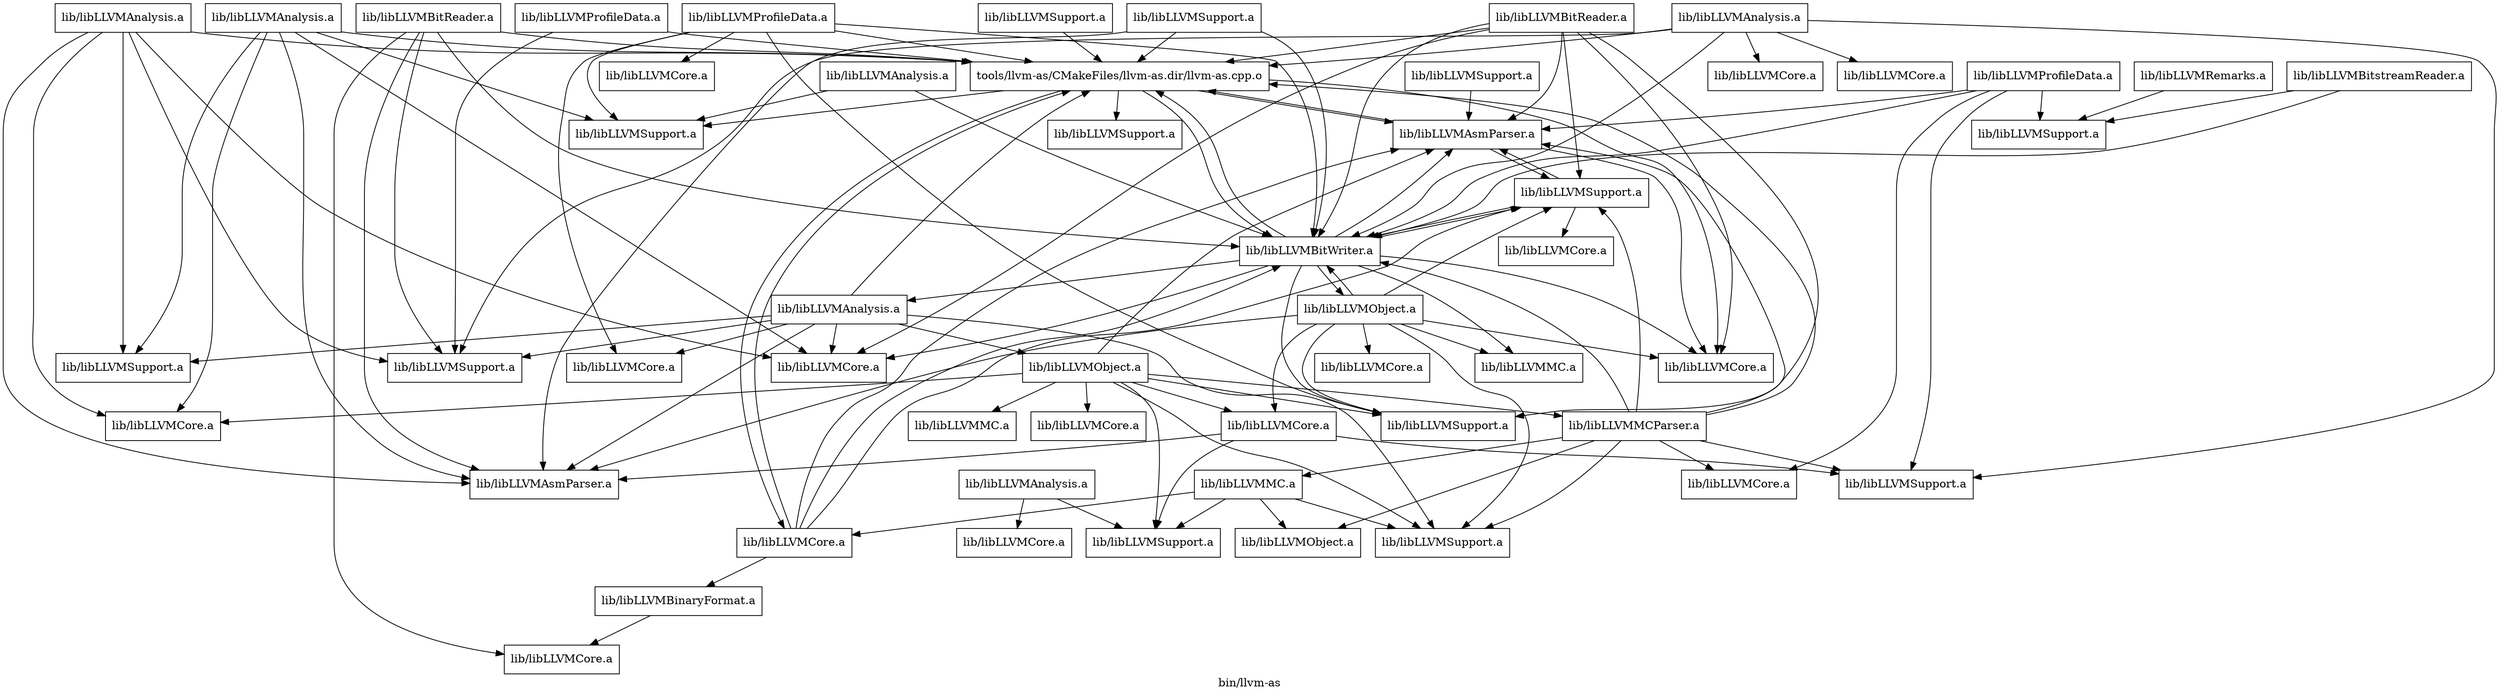 digraph "bin/llvm-as" {
	label="bin/llvm-as";

	Node0x55663a175e90 [shape=record,shape=record,label="{tools/llvm-as/CMakeFiles/llvm-as.dir/llvm-as.cpp.o}"];
	Node0x55663a175e90 -> Node0x55663a1759b0;
	Node0x55663a175e90 -> Node0x55663a17a818;
	Node0x55663a175e90 -> Node0x55663a180588;
	Node0x55663a175e90 -> Node0x55663a176098;
	Node0x55663a175e90 -> Node0x55663a17c010;
	Node0x55663a175e90 -> Node0x55663a17f8f0;
	Node0x55663a1759b0 [shape=record,shape=record,label="{lib/libLLVMAsmParser.a}"];
	Node0x55663a1759b0 -> Node0x55663a175e90;
	Node0x55663a1759b0 -> Node0x55663a17c010;
	Node0x55663a1759b0 -> Node0x55663a17f680;
	Node0x55663a17a818 [shape=record,shape=record,label="{lib/libLLVMBitWriter.a}"];
	Node0x55663a17a818 -> Node0x55663a175e90;
	Node0x55663a17a818 -> Node0x55663a1759b0;
	Node0x55663a17a818 -> Node0x55663a17e298;
	Node0x55663a17a818 -> Node0x55663a175608;
	Node0x55663a17a818 -> Node0x55663a17c010;
	Node0x55663a17a818 -> Node0x55663a17f680;
	Node0x55663a17a818 -> Node0x55663a17a408;
	Node0x55663a17a818 -> Node0x55663a17f270;
	Node0x55663a17a818 -> Node0x55663a17fa28;
	Node0x55663a180588 [shape=record,shape=record,label="{lib/libLLVMCore.a}"];
	Node0x55663a180588 -> Node0x55663a175e90;
	Node0x55663a180588 -> Node0x55663a1759b0;
	Node0x55663a180588 -> Node0x55663a17a818;
	Node0x55663a180588 -> Node0x55663a17f680;
	Node0x55663a180588 -> Node0x55663a17ef30;
	Node0x55663a176098 [shape=record,shape=record,label="{lib/libLLVMSupport.a}"];
	Node0x55663a17c010 [shape=record,shape=record,label="{lib/libLLVMCore.a}"];
	Node0x55663a17f8f0 [shape=record,shape=record,label="{lib/libLLVMSupport.a}"];
	Node0x55663a17f680 [shape=record,shape=record,label="{lib/libLLVMSupport.a}"];
	Node0x55663a17f680 -> Node0x55663a1759b0;
	Node0x55663a17f680 -> Node0x55663a17a818;
	Node0x55663a17f680 -> Node0x55663a17cb08;
	Node0x55663a17e298 [shape=record,shape=record,label="{lib/libLLVMCore.a}"];
	Node0x55663a175608 [shape=record,shape=record,label="{lib/libLLVMSupport.a}"];
	Node0x55663a17a408 [shape=record,shape=record,label="{lib/libLLVMAnalysis.a}"];
	Node0x55663a17a408 -> Node0x55663a175e90;
	Node0x55663a17a408 -> Node0x55663a179568;
	Node0x55663a17a408 -> Node0x55663a17e298;
	Node0x55663a17a408 -> Node0x55663a174a40;
	Node0x55663a17a408 -> Node0x55663a17ee60;
	Node0x55663a17a408 -> Node0x55663a17e640;
	Node0x55663a17a408 -> Node0x55663a17b038;
	Node0x55663a17a408 -> Node0x55663a176a58;
	Node0x55663a17f270 [shape=record,shape=record,label="{lib/libLLVMObject.a}"];
	Node0x55663a17f270 -> Node0x55663a179568;
	Node0x55663a17f270 -> Node0x55663a17a818;
	Node0x55663a17f270 -> Node0x55663a17c830;
	Node0x55663a17f270 -> Node0x55663a175608;
	Node0x55663a17f270 -> Node0x55663a17c010;
	Node0x55663a17f270 -> Node0x55663a17f680;
	Node0x55663a17f270 -> Node0x55663a17b928;
	Node0x55663a17f270 -> Node0x55663a176a58;
	Node0x55663a17f270 -> Node0x55663a17fa28;
	Node0x55663a17fa28 [shape=record,shape=record,label="{lib/libLLVMMC.a}"];
	Node0x55663a17ef30 [shape=record,shape=record,label="{lib/libLLVMBinaryFormat.a}"];
	Node0x55663a17ef30 -> Node0x55663a17ea50;
	Node0x55663a17cb08 [shape=record,shape=record,label="{lib/libLLVMCore.a}"];
	Node0x55663a179568 [shape=record,shape=record,label="{lib/libLLVMAsmParser.a}"];
	Node0x55663a174a40 [shape=record,shape=record,label="{lib/libLLVMSupport.a}"];
	Node0x55663a17ee60 [shape=record,shape=record,label="{lib/libLLVMCore.a}"];
	Node0x55663a17e640 [shape=record,shape=record,label="{lib/libLLVMSupport.a}"];
	Node0x55663a17b038 [shape=record,shape=record,label="{lib/libLLVMObject.a}"];
	Node0x55663a17b038 -> Node0x55663a1759b0;
	Node0x55663a17b038 -> Node0x55663a17ff08;
	Node0x55663a17b038 -> Node0x55663a175608;
	Node0x55663a17b038 -> Node0x55663a17eb20;
	Node0x55663a17b038 -> Node0x55663a1744f8;
	Node0x55663a17b038 -> Node0x55663a17b928;
	Node0x55663a17b038 -> Node0x55663a176a58;
	Node0x55663a17b038 -> Node0x55663a17e710;
	Node0x55663a17b038 -> Node0x55663a1795d0;
	Node0x55663a176a58 [shape=record,shape=record,label="{lib/libLLVMSupport.a}"];
	Node0x55663a17d0b8 [shape=record,shape=record,label="{lib/libLLVMAnalysis.a}"];
	Node0x55663a17d0b8 -> Node0x55663a175e90;
	Node0x55663a17d0b8 -> Node0x55663a179568;
	Node0x55663a17d0b8 -> Node0x55663a17e298;
	Node0x55663a17d0b8 -> Node0x55663a174a40;
	Node0x55663a17d0b8 -> Node0x55663a17eb20;
	Node0x55663a17d0b8 -> Node0x55663a17f8f0;
	Node0x55663a17eb20 [shape=record,shape=record,label="{lib/libLLVMCore.a}"];
	Node0x55663a179910 [shape=record,shape=record,label="{lib/libLLVMAnalysis.a}"];
	Node0x55663a179910 -> Node0x55663a175e90;
	Node0x55663a179910 -> Node0x55663a179568;
	Node0x55663a179910 -> Node0x55663a17e298;
	Node0x55663a179910 -> Node0x55663a174a40;
	Node0x55663a179910 -> Node0x55663a17eb20;
	Node0x55663a179910 -> Node0x55663a17e640;
	Node0x55663a17ca38 [shape=record,shape=record,label="{lib/libLLVMSupport.a}"];
	Node0x55663a17ca38 -> Node0x55663a175e90;
	Node0x55663a17f820 [shape=record,shape=record,label="{lib/libLLVMAnalysis.a}"];
	Node0x55663a17f820 -> Node0x55663a175e90;
	Node0x55663a17f820 -> Node0x55663a17a818;
	Node0x55663a17f820 -> Node0x55663a17ed90;
	Node0x55663a17f820 -> Node0x55663a1743c0;
	Node0x55663a17f820 -> Node0x55663a174970;
	Node0x55663a17f820 -> Node0x55663a17e640;
	Node0x55663a17ed90 [shape=record,shape=record,label="{lib/libLLVMCore.a}"];
	Node0x55663a1743c0 [shape=record,shape=record,label="{lib/libLLVMSupport.a}"];
	Node0x55663a174970 [shape=record,shape=record,label="{lib/libLLVMCore.a}"];
	Node0x55663a180ba0 [shape=record,shape=record,label="{lib/libLLVMSupport.a}"];
	Node0x55663a180ba0 -> Node0x55663a1759b0;
	Node0x55663a17f2d8 [shape=record,shape=record,label="{lib/libLLVMAnalysis.a}"];
	Node0x55663a17f2d8 -> Node0x55663a17a818;
	Node0x55663a17f2d8 -> Node0x55663a17f8f0;
	Node0x55663a175d58 [shape=record,shape=record,label="{lib/libLLVMSupport.a}"];
	Node0x55663a175d58 -> Node0x55663a175e90;
	Node0x55663a175d58 -> Node0x55663a179568;
	Node0x55663a175d58 -> Node0x55663a17a818;
	Node0x55663a176780 [shape=record,shape=record,label="{lib/libLLVMAnalysis.a}"];
	Node0x55663a176780 -> Node0x55663a1806c0;
	Node0x55663a176780 -> Node0x55663a1744f8;
	Node0x55663a1806c0 [shape=record,shape=record,label="{lib/libLLVMCore.a}"];
	Node0x55663a1744f8 [shape=record,shape=record,label="{lib/libLLVMSupport.a}"];
	Node0x55663a178b40 [shape=record,shape=record,label="{lib/libLLVMProfileData.a}"];
	Node0x55663a178b40 -> Node0x55663a175e90;
	Node0x55663a178b40 -> Node0x55663a17a818;
	Node0x55663a178b40 -> Node0x55663a17ddb8;
	Node0x55663a178b40 -> Node0x55663a175608;
	Node0x55663a178b40 -> Node0x55663a17ee60;
	Node0x55663a178b40 -> Node0x55663a17f8f0;
	Node0x55663a17ddb8 [shape=record,shape=record,label="{lib/libLLVMCore.a}"];
	Node0x55663a179ec0 [shape=record,shape=record,label="{lib/libLLVMProfileData.a}"];
	Node0x55663a179ec0 -> Node0x55663a1759b0;
	Node0x55663a179ec0 -> Node0x55663a17a818;
	Node0x55663a179ec0 -> Node0x55663a1743c0;
	Node0x55663a179ec0 -> Node0x55663a180178;
	Node0x55663a179ec0 -> Node0x55663a17eb88;
	Node0x55663a180178 [shape=record,shape=record,label="{lib/libLLVMCore.a}"];
	Node0x55663a17eb88 [shape=record,shape=record,label="{lib/libLLVMSupport.a}"];
	Node0x55663a17b448 [shape=record,shape=record,label="{lib/libLLVMProfileData.a}"];
	Node0x55663a17b448 -> Node0x55663a175e90;
	Node0x55663a17b448 -> Node0x55663a17e640;
	Node0x55663a17c830 [shape=record,shape=record,label="{lib/libLLVMCore.a}"];
	Node0x55663a17b928 [shape=record,shape=record,label="{lib/libLLVMCore.a}"];
	Node0x55663a17b928 -> Node0x55663a179568;
	Node0x55663a17b928 -> Node0x55663a1743c0;
	Node0x55663a17b928 -> Node0x55663a1744f8;
	Node0x55663a17ff08 [shape=record,shape=record,label="{lib/libLLVMCore.a}"];
	Node0x55663a17e710 [shape=record,shape=record,label="{lib/libLLVMMCParser.a}"];
	Node0x55663a17e710 -> Node0x55663a175e90;
	Node0x55663a17e710 -> Node0x55663a1759b0;
	Node0x55663a17e710 -> Node0x55663a17a818;
	Node0x55663a17e710 -> Node0x55663a1743c0;
	Node0x55663a17e710 -> Node0x55663a180178;
	Node0x55663a17e710 -> Node0x55663a17f680;
	Node0x55663a17e710 -> Node0x55663a17b3e0;
	Node0x55663a17e710 -> Node0x55663a176a58;
	Node0x55663a17e710 -> Node0x55663a179978;
	Node0x55663a1795d0 [shape=record,shape=record,label="{lib/libLLVMMC.a}"];
	Node0x55663a17aa20 [shape=record,shape=record,label="{lib/libLLVMBitReader.a}"];
	Node0x55663a17aa20 -> Node0x55663a175e90;
	Node0x55663a17aa20 -> Node0x55663a1759b0;
	Node0x55663a17aa20 -> Node0x55663a17a818;
	Node0x55663a17aa20 -> Node0x55663a17e298;
	Node0x55663a17aa20 -> Node0x55663a175608;
	Node0x55663a17aa20 -> Node0x55663a17c010;
	Node0x55663a17aa20 -> Node0x55663a17f680;
	Node0x55663a1785f8 [shape=record,shape=record,label="{lib/libLLVMBitReader.a}"];
	Node0x55663a1785f8 -> Node0x55663a175e90;
	Node0x55663a1785f8 -> Node0x55663a179568;
	Node0x55663a1785f8 -> Node0x55663a17a818;
	Node0x55663a1785f8 -> Node0x55663a17ea50;
	Node0x55663a1785f8 -> Node0x55663a17e640;
	Node0x55663a17ea50 [shape=record,shape=record,label="{lib/libLLVMCore.a}"];
	Node0x55663a177278 [shape=record,shape=record,label="{lib/libLLVMRemarks.a}"];
	Node0x55663a177278 -> Node0x55663a17eb88;
	Node0x55663a1776f0 [shape=record,shape=record,label="{lib/libLLVMBitstreamReader.a}"];
	Node0x55663a1776f0 -> Node0x55663a17a818;
	Node0x55663a1776f0 -> Node0x55663a17eb88;
	Node0x55663a17b3e0 [shape=record,shape=record,label="{lib/libLLVMObject.a}"];
	Node0x55663a179978 [shape=record,shape=record,label="{lib/libLLVMMC.a}"];
	Node0x55663a179978 -> Node0x55663a180588;
	Node0x55663a179978 -> Node0x55663a1744f8;
	Node0x55663a179978 -> Node0x55663a17b3e0;
	Node0x55663a179978 -> Node0x55663a176a58;
}

